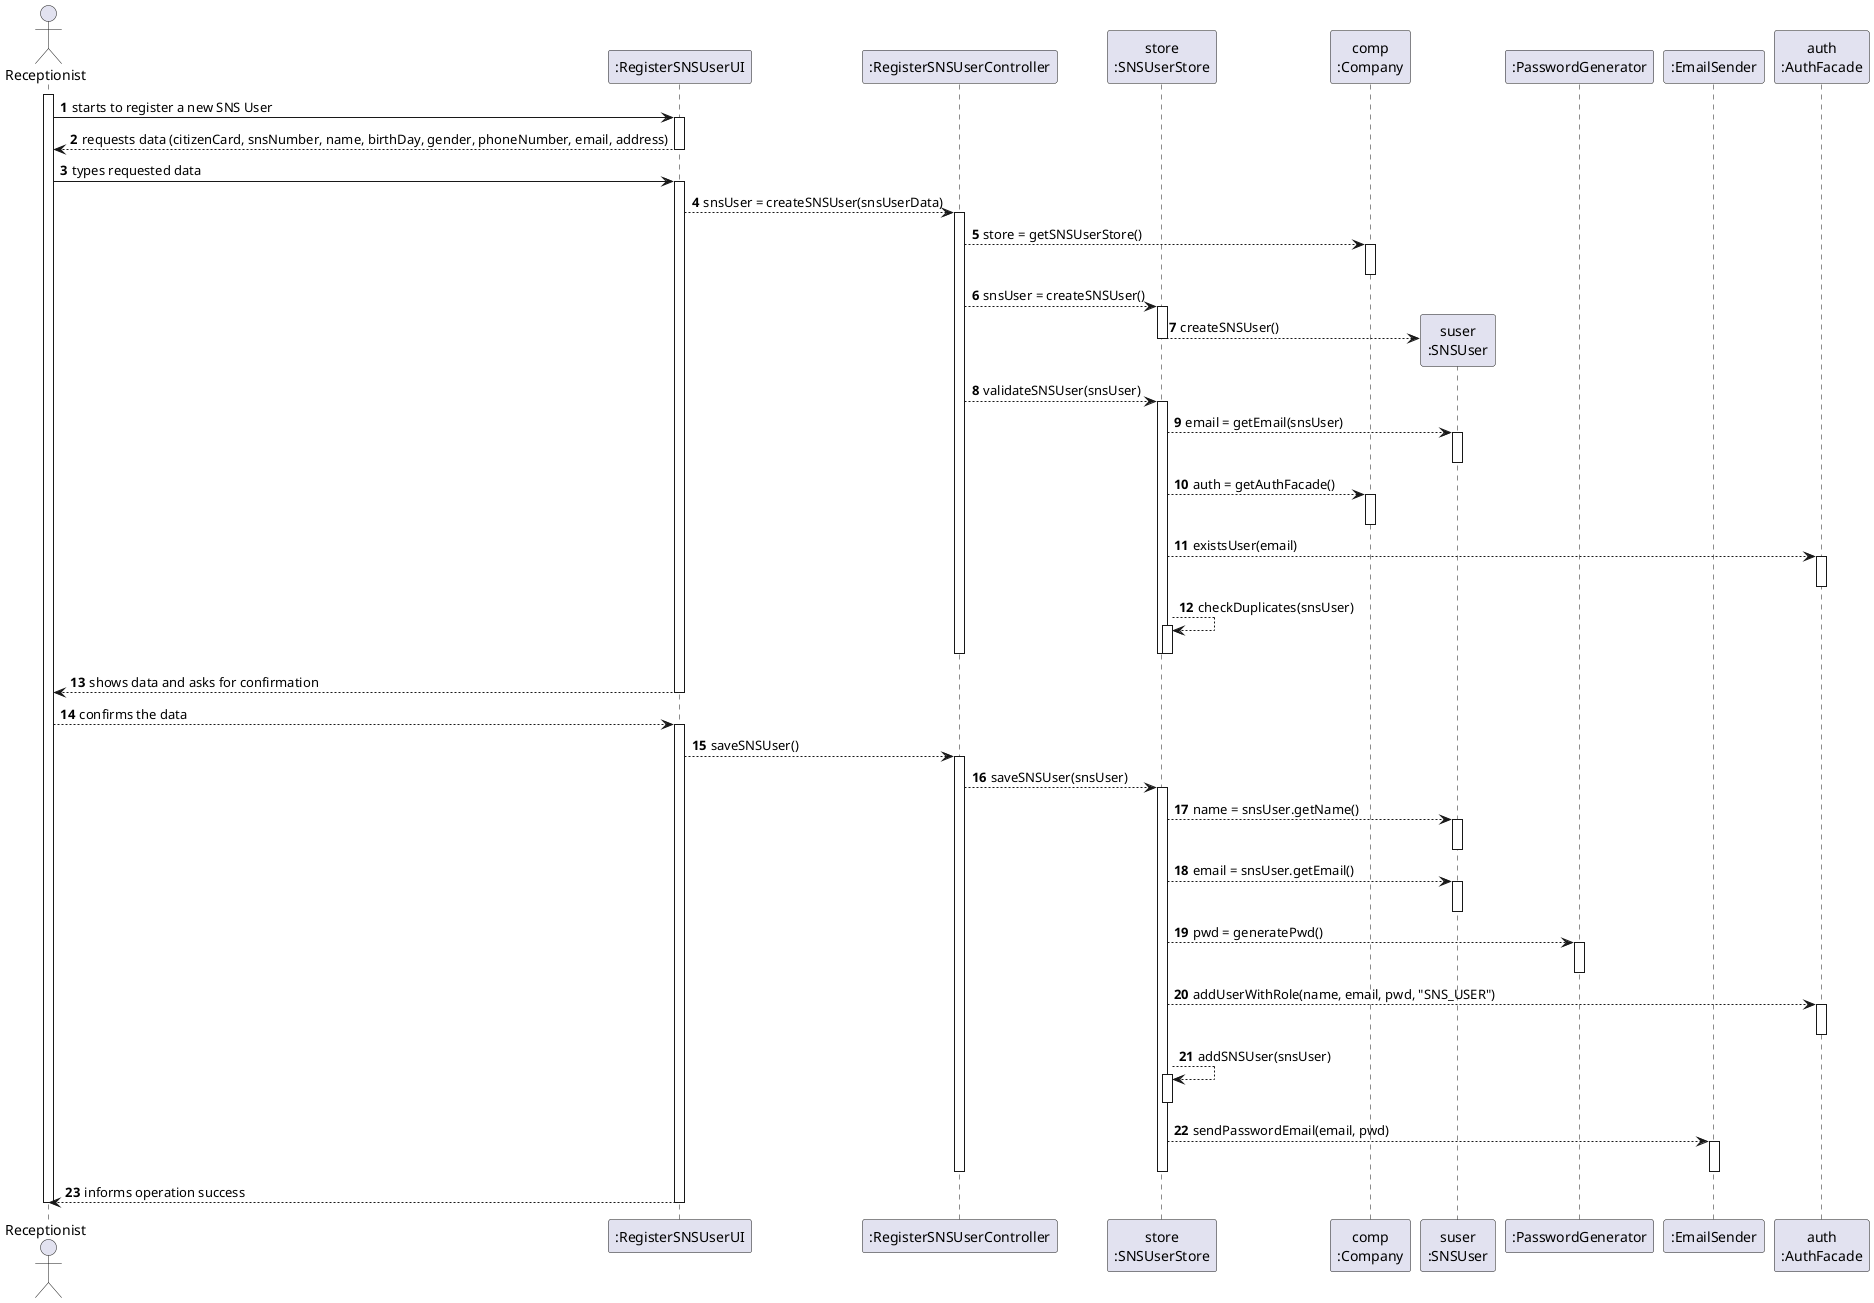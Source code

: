 @startuml Sequence Diagram
autonumber
'hide footbox
actor "Receptionist" as RECEPT

participant ":RegisterSNSUserUI" as UI
participant ":RegisterSNSUserController" as CTRL
participant "store\n:SNSUserStore" as STORE
participant "comp\n:Company" as COMP
participant "suser\n:SNSUser" as SUSER
participant ":PasswordGenerator" as PWDGEN
participant ":EmailSender" as EMAIL
participant "auth\n:AuthFacade" as AUTH

activate RECEPT
RECEPT -> UI : starts to register a new SNS User
activate UI
UI --> RECEPT : requests data (citizenCard, snsNumber, name, birthDay, gender, phoneNumber, email, address)
deactivate UI

RECEPT -> UI : types requested data
activate UI

UI --> CTRL : snsUser = createSNSUser(snsUserData)
activate CTRL

CTRL --> COMP : store = getSNSUserStore()
activate COMP
deactivate COMP

CTRL --> STORE : snsUser = createSNSUser()
activate STORE

STORE --> SUSER** : createSNSUser()

deactivate STORE

CTRL --> STORE : validateSNSUser(snsUser)
activate STORE

STORE --> SUSER : email = getEmail(snsUser)
activate SUSER
deactivate SUSER

STORE --> COMP : auth = getAuthFacade()
activate COMP
deactivate COMP

STORE --> AUTH : existsUser(email)
activate AUTH
deactivate AUTH

STORE --> STORE : checkDuplicates(snsUser)
activate STORE
deactivate STORE

deactivate STORE
deactivate CTRL

UI --> RECEPT : shows data and asks for confirmation
deactivate UI


RECEPT --> UI : confirms the data
activate UI

UI --> CTRL : saveSNSUser()
activate CTRL

CTRL --> STORE : saveSNSUser(snsUser)
activate STORE

' STORE --> STORE : validateSNSUser(snsUser)
' activate STORE
' deactivate STORE

STORE --> SUSER : name = snsUser.getName()
activate SUSER
deactivate SUSER

STORE --> SUSER : email = snsUser.getEmail()
activate SUSER
deactivate SUSER

STORE --> PWDGEN : pwd = generatePwd()
activate PWDGEN
deactivate PWDGEN

' STORE --> COMP : auth = getAuthFacade()
' activate COMP
' deactivate COMP

STORE --> AUTH : addUserWithRole(name, email, pwd, "SNS_USER")
activate AUTH
deactivate AUTH

STORE --> STORE : addSNSUser(snsUser)
activate STORE
deactivate STORE

STORE --> EMAIL : sendPasswordEmail(email, pwd)
activate EMAIL
deactivate EMAIL

deactivate STORE
deactivate CTRL

UI --> RECEPT : informs operation success
deactivate UI

deactivate RECEPT

@enduml